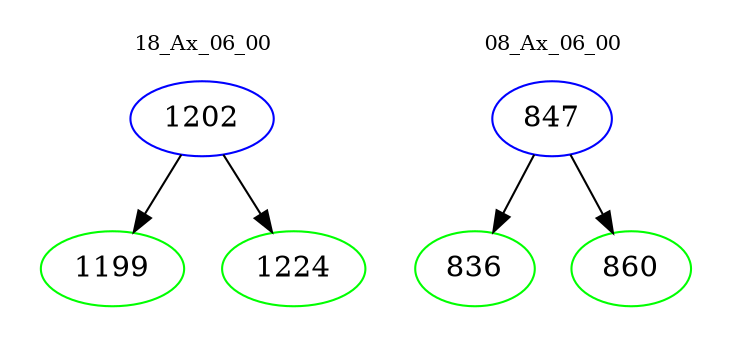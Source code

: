 digraph{
subgraph cluster_0 {
color = white
label = "18_Ax_06_00";
fontsize=10;
T0_1202 [label="1202", color="blue"]
T0_1202 -> T0_1199 [color="black"]
T0_1199 [label="1199", color="green"]
T0_1202 -> T0_1224 [color="black"]
T0_1224 [label="1224", color="green"]
}
subgraph cluster_1 {
color = white
label = "08_Ax_06_00";
fontsize=10;
T1_847 [label="847", color="blue"]
T1_847 -> T1_836 [color="black"]
T1_836 [label="836", color="green"]
T1_847 -> T1_860 [color="black"]
T1_860 [label="860", color="green"]
}
}

